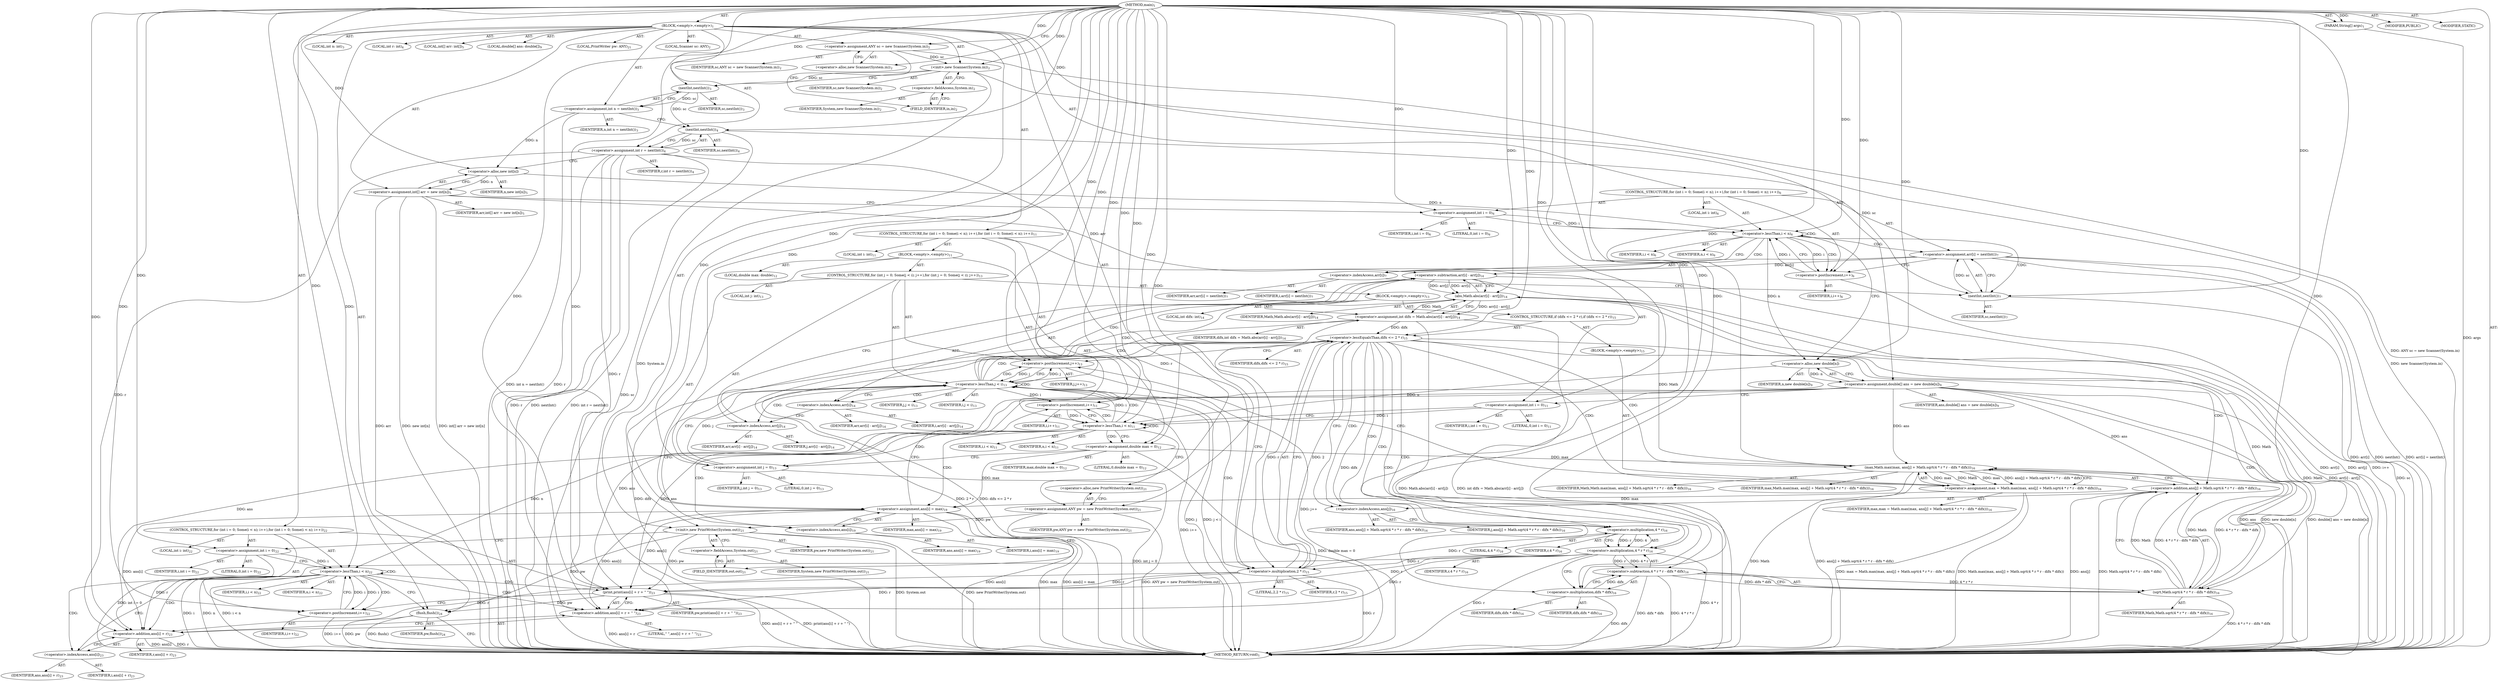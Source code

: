 digraph "main" {  
"21" [label = <(METHOD,main)<SUB>1</SUB>> ]
"22" [label = <(PARAM,String[] args)<SUB>1</SUB>> ]
"23" [label = <(BLOCK,&lt;empty&gt;,&lt;empty&gt;)<SUB>1</SUB>> ]
"4" [label = <(LOCAL,Scanner sc: ANY)<SUB>2</SUB>> ]
"24" [label = <(&lt;operator&gt;.assignment,ANY sc = new Scanner(System.in))<SUB>2</SUB>> ]
"25" [label = <(IDENTIFIER,sc,ANY sc = new Scanner(System.in))<SUB>2</SUB>> ]
"26" [label = <(&lt;operator&gt;.alloc,new Scanner(System.in))<SUB>2</SUB>> ]
"27" [label = <(&lt;init&gt;,new Scanner(System.in))<SUB>2</SUB>> ]
"3" [label = <(IDENTIFIER,sc,new Scanner(System.in))<SUB>2</SUB>> ]
"28" [label = <(&lt;operator&gt;.fieldAccess,System.in)<SUB>2</SUB>> ]
"29" [label = <(IDENTIFIER,System,new Scanner(System.in))<SUB>2</SUB>> ]
"30" [label = <(FIELD_IDENTIFIER,in,in)<SUB>2</SUB>> ]
"31" [label = <(LOCAL,int n: int)<SUB>3</SUB>> ]
"32" [label = <(&lt;operator&gt;.assignment,int n = nextInt())<SUB>3</SUB>> ]
"33" [label = <(IDENTIFIER,n,int n = nextInt())<SUB>3</SUB>> ]
"34" [label = <(nextInt,nextInt())<SUB>3</SUB>> ]
"35" [label = <(IDENTIFIER,sc,nextInt())<SUB>3</SUB>> ]
"36" [label = <(LOCAL,int r: int)<SUB>4</SUB>> ]
"37" [label = <(&lt;operator&gt;.assignment,int r = nextInt())<SUB>4</SUB>> ]
"38" [label = <(IDENTIFIER,r,int r = nextInt())<SUB>4</SUB>> ]
"39" [label = <(nextInt,nextInt())<SUB>4</SUB>> ]
"40" [label = <(IDENTIFIER,sc,nextInt())<SUB>4</SUB>> ]
"41" [label = <(LOCAL,int[] arr: int[])<SUB>5</SUB>> ]
"42" [label = <(&lt;operator&gt;.assignment,int[] arr = new int[n])<SUB>5</SUB>> ]
"43" [label = <(IDENTIFIER,arr,int[] arr = new int[n])<SUB>5</SUB>> ]
"44" [label = <(&lt;operator&gt;.alloc,new int[n])> ]
"45" [label = <(IDENTIFIER,n,new int[n])<SUB>5</SUB>> ]
"46" [label = <(CONTROL_STRUCTURE,for (int i = 0; Some(i &lt; n); i++),for (int i = 0; Some(i &lt; n); i++))<SUB>6</SUB>> ]
"47" [label = <(LOCAL,int i: int)<SUB>6</SUB>> ]
"48" [label = <(&lt;operator&gt;.assignment,int i = 0)<SUB>6</SUB>> ]
"49" [label = <(IDENTIFIER,i,int i = 0)<SUB>6</SUB>> ]
"50" [label = <(LITERAL,0,int i = 0)<SUB>6</SUB>> ]
"51" [label = <(&lt;operator&gt;.lessThan,i &lt; n)<SUB>6</SUB>> ]
"52" [label = <(IDENTIFIER,i,i &lt; n)<SUB>6</SUB>> ]
"53" [label = <(IDENTIFIER,n,i &lt; n)<SUB>6</SUB>> ]
"54" [label = <(&lt;operator&gt;.postIncrement,i++)<SUB>6</SUB>> ]
"55" [label = <(IDENTIFIER,i,i++)<SUB>6</SUB>> ]
"56" [label = <(&lt;operator&gt;.assignment,arr[i] = nextInt())<SUB>7</SUB>> ]
"57" [label = <(&lt;operator&gt;.indexAccess,arr[i])<SUB>7</SUB>> ]
"58" [label = <(IDENTIFIER,arr,arr[i] = nextInt())<SUB>7</SUB>> ]
"59" [label = <(IDENTIFIER,i,arr[i] = nextInt())<SUB>7</SUB>> ]
"60" [label = <(nextInt,nextInt())<SUB>7</SUB>> ]
"61" [label = <(IDENTIFIER,sc,nextInt())<SUB>7</SUB>> ]
"62" [label = <(LOCAL,double[] ans: double[])<SUB>9</SUB>> ]
"63" [label = <(&lt;operator&gt;.assignment,double[] ans = new double[n])<SUB>9</SUB>> ]
"64" [label = <(IDENTIFIER,ans,double[] ans = new double[n])<SUB>9</SUB>> ]
"65" [label = <(&lt;operator&gt;.alloc,new double[n])> ]
"66" [label = <(IDENTIFIER,n,new double[n])<SUB>9</SUB>> ]
"67" [label = <(CONTROL_STRUCTURE,for (int i = 0; Some(i &lt; n); i++),for (int i = 0; Some(i &lt; n); i++))<SUB>11</SUB>> ]
"68" [label = <(LOCAL,int i: int)<SUB>11</SUB>> ]
"69" [label = <(&lt;operator&gt;.assignment,int i = 0)<SUB>11</SUB>> ]
"70" [label = <(IDENTIFIER,i,int i = 0)<SUB>11</SUB>> ]
"71" [label = <(LITERAL,0,int i = 0)<SUB>11</SUB>> ]
"72" [label = <(&lt;operator&gt;.lessThan,i &lt; n)<SUB>11</SUB>> ]
"73" [label = <(IDENTIFIER,i,i &lt; n)<SUB>11</SUB>> ]
"74" [label = <(IDENTIFIER,n,i &lt; n)<SUB>11</SUB>> ]
"75" [label = <(&lt;operator&gt;.postIncrement,i++)<SUB>11</SUB>> ]
"76" [label = <(IDENTIFIER,i,i++)<SUB>11</SUB>> ]
"77" [label = <(BLOCK,&lt;empty&gt;,&lt;empty&gt;)<SUB>11</SUB>> ]
"78" [label = <(LOCAL,double max: double)<SUB>12</SUB>> ]
"79" [label = <(&lt;operator&gt;.assignment,double max = 0)<SUB>12</SUB>> ]
"80" [label = <(IDENTIFIER,max,double max = 0)<SUB>12</SUB>> ]
"81" [label = <(LITERAL,0,double max = 0)<SUB>12</SUB>> ]
"82" [label = <(CONTROL_STRUCTURE,for (int j = 0; Some(j &lt; i); j++),for (int j = 0; Some(j &lt; i); j++))<SUB>13</SUB>> ]
"83" [label = <(LOCAL,int j: int)<SUB>13</SUB>> ]
"84" [label = <(&lt;operator&gt;.assignment,int j = 0)<SUB>13</SUB>> ]
"85" [label = <(IDENTIFIER,j,int j = 0)<SUB>13</SUB>> ]
"86" [label = <(LITERAL,0,int j = 0)<SUB>13</SUB>> ]
"87" [label = <(&lt;operator&gt;.lessThan,j &lt; i)<SUB>13</SUB>> ]
"88" [label = <(IDENTIFIER,j,j &lt; i)<SUB>13</SUB>> ]
"89" [label = <(IDENTIFIER,i,j &lt; i)<SUB>13</SUB>> ]
"90" [label = <(&lt;operator&gt;.postIncrement,j++)<SUB>13</SUB>> ]
"91" [label = <(IDENTIFIER,j,j++)<SUB>13</SUB>> ]
"92" [label = <(BLOCK,&lt;empty&gt;,&lt;empty&gt;)<SUB>13</SUB>> ]
"93" [label = <(LOCAL,int difx: int)<SUB>14</SUB>> ]
"94" [label = <(&lt;operator&gt;.assignment,int difx = Math.abs(arr[i] - arr[j]))<SUB>14</SUB>> ]
"95" [label = <(IDENTIFIER,difx,int difx = Math.abs(arr[i] - arr[j]))<SUB>14</SUB>> ]
"96" [label = <(abs,Math.abs(arr[i] - arr[j]))<SUB>14</SUB>> ]
"97" [label = <(IDENTIFIER,Math,Math.abs(arr[i] - arr[j]))<SUB>14</SUB>> ]
"98" [label = <(&lt;operator&gt;.subtraction,arr[i] - arr[j])<SUB>14</SUB>> ]
"99" [label = <(&lt;operator&gt;.indexAccess,arr[i])<SUB>14</SUB>> ]
"100" [label = <(IDENTIFIER,arr,arr[i] - arr[j])<SUB>14</SUB>> ]
"101" [label = <(IDENTIFIER,i,arr[i] - arr[j])<SUB>14</SUB>> ]
"102" [label = <(&lt;operator&gt;.indexAccess,arr[j])<SUB>14</SUB>> ]
"103" [label = <(IDENTIFIER,arr,arr[i] - arr[j])<SUB>14</SUB>> ]
"104" [label = <(IDENTIFIER,j,arr[i] - arr[j])<SUB>14</SUB>> ]
"105" [label = <(CONTROL_STRUCTURE,if (difx &lt;= 2 * r),if (difx &lt;= 2 * r))<SUB>15</SUB>> ]
"106" [label = <(&lt;operator&gt;.lessEqualsThan,difx &lt;= 2 * r)<SUB>15</SUB>> ]
"107" [label = <(IDENTIFIER,difx,difx &lt;= 2 * r)<SUB>15</SUB>> ]
"108" [label = <(&lt;operator&gt;.multiplication,2 * r)<SUB>15</SUB>> ]
"109" [label = <(LITERAL,2,2 * r)<SUB>15</SUB>> ]
"110" [label = <(IDENTIFIER,r,2 * r)<SUB>15</SUB>> ]
"111" [label = <(BLOCK,&lt;empty&gt;,&lt;empty&gt;)<SUB>15</SUB>> ]
"112" [label = <(&lt;operator&gt;.assignment,max = Math.max(max, ans[j] + Math.sqrt(4 * r * r - difx * difx)))<SUB>16</SUB>> ]
"113" [label = <(IDENTIFIER,max,max = Math.max(max, ans[j] + Math.sqrt(4 * r * r - difx * difx)))<SUB>16</SUB>> ]
"114" [label = <(max,Math.max(max, ans[j] + Math.sqrt(4 * r * r - difx * difx)))<SUB>16</SUB>> ]
"115" [label = <(IDENTIFIER,Math,Math.max(max, ans[j] + Math.sqrt(4 * r * r - difx * difx)))<SUB>16</SUB>> ]
"116" [label = <(IDENTIFIER,max,Math.max(max, ans[j] + Math.sqrt(4 * r * r - difx * difx)))<SUB>16</SUB>> ]
"117" [label = <(&lt;operator&gt;.addition,ans[j] + Math.sqrt(4 * r * r - difx * difx))<SUB>16</SUB>> ]
"118" [label = <(&lt;operator&gt;.indexAccess,ans[j])<SUB>16</SUB>> ]
"119" [label = <(IDENTIFIER,ans,ans[j] + Math.sqrt(4 * r * r - difx * difx))<SUB>16</SUB>> ]
"120" [label = <(IDENTIFIER,j,ans[j] + Math.sqrt(4 * r * r - difx * difx))<SUB>16</SUB>> ]
"121" [label = <(sqrt,Math.sqrt(4 * r * r - difx * difx))<SUB>16</SUB>> ]
"122" [label = <(IDENTIFIER,Math,Math.sqrt(4 * r * r - difx * difx))<SUB>16</SUB>> ]
"123" [label = <(&lt;operator&gt;.subtraction,4 * r * r - difx * difx)<SUB>16</SUB>> ]
"124" [label = <(&lt;operator&gt;.multiplication,4 * r * r)<SUB>16</SUB>> ]
"125" [label = <(&lt;operator&gt;.multiplication,4 * r)<SUB>16</SUB>> ]
"126" [label = <(LITERAL,4,4 * r)<SUB>16</SUB>> ]
"127" [label = <(IDENTIFIER,r,4 * r)<SUB>16</SUB>> ]
"128" [label = <(IDENTIFIER,r,4 * r * r)<SUB>16</SUB>> ]
"129" [label = <(&lt;operator&gt;.multiplication,difx * difx)<SUB>16</SUB>> ]
"130" [label = <(IDENTIFIER,difx,difx * difx)<SUB>16</SUB>> ]
"131" [label = <(IDENTIFIER,difx,difx * difx)<SUB>16</SUB>> ]
"132" [label = <(&lt;operator&gt;.assignment,ans[i] = max)<SUB>19</SUB>> ]
"133" [label = <(&lt;operator&gt;.indexAccess,ans[i])<SUB>19</SUB>> ]
"134" [label = <(IDENTIFIER,ans,ans[i] = max)<SUB>19</SUB>> ]
"135" [label = <(IDENTIFIER,i,ans[i] = max)<SUB>19</SUB>> ]
"136" [label = <(IDENTIFIER,max,ans[i] = max)<SUB>19</SUB>> ]
"6" [label = <(LOCAL,PrintWriter pw: ANY)<SUB>21</SUB>> ]
"137" [label = <(&lt;operator&gt;.assignment,ANY pw = new PrintWriter(System.out))<SUB>21</SUB>> ]
"138" [label = <(IDENTIFIER,pw,ANY pw = new PrintWriter(System.out))<SUB>21</SUB>> ]
"139" [label = <(&lt;operator&gt;.alloc,new PrintWriter(System.out))<SUB>21</SUB>> ]
"140" [label = <(&lt;init&gt;,new PrintWriter(System.out))<SUB>21</SUB>> ]
"5" [label = <(IDENTIFIER,pw,new PrintWriter(System.out))<SUB>21</SUB>> ]
"141" [label = <(&lt;operator&gt;.fieldAccess,System.out)<SUB>21</SUB>> ]
"142" [label = <(IDENTIFIER,System,new PrintWriter(System.out))<SUB>21</SUB>> ]
"143" [label = <(FIELD_IDENTIFIER,out,out)<SUB>21</SUB>> ]
"144" [label = <(CONTROL_STRUCTURE,for (int i = 0; Some(i &lt; n); i++),for (int i = 0; Some(i &lt; n); i++))<SUB>22</SUB>> ]
"145" [label = <(LOCAL,int i: int)<SUB>22</SUB>> ]
"146" [label = <(&lt;operator&gt;.assignment,int i = 0)<SUB>22</SUB>> ]
"147" [label = <(IDENTIFIER,i,int i = 0)<SUB>22</SUB>> ]
"148" [label = <(LITERAL,0,int i = 0)<SUB>22</SUB>> ]
"149" [label = <(&lt;operator&gt;.lessThan,i &lt; n)<SUB>22</SUB>> ]
"150" [label = <(IDENTIFIER,i,i &lt; n)<SUB>22</SUB>> ]
"151" [label = <(IDENTIFIER,n,i &lt; n)<SUB>22</SUB>> ]
"152" [label = <(&lt;operator&gt;.postIncrement,i++)<SUB>22</SUB>> ]
"153" [label = <(IDENTIFIER,i,i++)<SUB>22</SUB>> ]
"154" [label = <(print,print(ans[i] + r + &quot; &quot;))<SUB>23</SUB>> ]
"155" [label = <(IDENTIFIER,pw,print(ans[i] + r + &quot; &quot;))<SUB>23</SUB>> ]
"156" [label = <(&lt;operator&gt;.addition,ans[i] + r + &quot; &quot;)<SUB>23</SUB>> ]
"157" [label = <(&lt;operator&gt;.addition,ans[i] + r)<SUB>23</SUB>> ]
"158" [label = <(&lt;operator&gt;.indexAccess,ans[i])<SUB>23</SUB>> ]
"159" [label = <(IDENTIFIER,ans,ans[i] + r)<SUB>23</SUB>> ]
"160" [label = <(IDENTIFIER,i,ans[i] + r)<SUB>23</SUB>> ]
"161" [label = <(IDENTIFIER,r,ans[i] + r)<SUB>23</SUB>> ]
"162" [label = <(LITERAL,&quot; &quot;,ans[i] + r + &quot; &quot;)<SUB>23</SUB>> ]
"163" [label = <(flush,flush())<SUB>24</SUB>> ]
"164" [label = <(IDENTIFIER,pw,flush())<SUB>24</SUB>> ]
"165" [label = <(MODIFIER,PUBLIC)> ]
"166" [label = <(MODIFIER,STATIC)> ]
"167" [label = <(METHOD_RETURN,void)<SUB>1</SUB>> ]
  "21" -> "22"  [ label = "AST: "] 
  "21" -> "23"  [ label = "AST: "] 
  "21" -> "165"  [ label = "AST: "] 
  "21" -> "166"  [ label = "AST: "] 
  "21" -> "167"  [ label = "AST: "] 
  "23" -> "4"  [ label = "AST: "] 
  "23" -> "24"  [ label = "AST: "] 
  "23" -> "27"  [ label = "AST: "] 
  "23" -> "31"  [ label = "AST: "] 
  "23" -> "32"  [ label = "AST: "] 
  "23" -> "36"  [ label = "AST: "] 
  "23" -> "37"  [ label = "AST: "] 
  "23" -> "41"  [ label = "AST: "] 
  "23" -> "42"  [ label = "AST: "] 
  "23" -> "46"  [ label = "AST: "] 
  "23" -> "62"  [ label = "AST: "] 
  "23" -> "63"  [ label = "AST: "] 
  "23" -> "67"  [ label = "AST: "] 
  "23" -> "6"  [ label = "AST: "] 
  "23" -> "137"  [ label = "AST: "] 
  "23" -> "140"  [ label = "AST: "] 
  "23" -> "144"  [ label = "AST: "] 
  "23" -> "163"  [ label = "AST: "] 
  "24" -> "25"  [ label = "AST: "] 
  "24" -> "26"  [ label = "AST: "] 
  "27" -> "3"  [ label = "AST: "] 
  "27" -> "28"  [ label = "AST: "] 
  "28" -> "29"  [ label = "AST: "] 
  "28" -> "30"  [ label = "AST: "] 
  "32" -> "33"  [ label = "AST: "] 
  "32" -> "34"  [ label = "AST: "] 
  "34" -> "35"  [ label = "AST: "] 
  "37" -> "38"  [ label = "AST: "] 
  "37" -> "39"  [ label = "AST: "] 
  "39" -> "40"  [ label = "AST: "] 
  "42" -> "43"  [ label = "AST: "] 
  "42" -> "44"  [ label = "AST: "] 
  "44" -> "45"  [ label = "AST: "] 
  "46" -> "47"  [ label = "AST: "] 
  "46" -> "48"  [ label = "AST: "] 
  "46" -> "51"  [ label = "AST: "] 
  "46" -> "54"  [ label = "AST: "] 
  "46" -> "56"  [ label = "AST: "] 
  "48" -> "49"  [ label = "AST: "] 
  "48" -> "50"  [ label = "AST: "] 
  "51" -> "52"  [ label = "AST: "] 
  "51" -> "53"  [ label = "AST: "] 
  "54" -> "55"  [ label = "AST: "] 
  "56" -> "57"  [ label = "AST: "] 
  "56" -> "60"  [ label = "AST: "] 
  "57" -> "58"  [ label = "AST: "] 
  "57" -> "59"  [ label = "AST: "] 
  "60" -> "61"  [ label = "AST: "] 
  "63" -> "64"  [ label = "AST: "] 
  "63" -> "65"  [ label = "AST: "] 
  "65" -> "66"  [ label = "AST: "] 
  "67" -> "68"  [ label = "AST: "] 
  "67" -> "69"  [ label = "AST: "] 
  "67" -> "72"  [ label = "AST: "] 
  "67" -> "75"  [ label = "AST: "] 
  "67" -> "77"  [ label = "AST: "] 
  "69" -> "70"  [ label = "AST: "] 
  "69" -> "71"  [ label = "AST: "] 
  "72" -> "73"  [ label = "AST: "] 
  "72" -> "74"  [ label = "AST: "] 
  "75" -> "76"  [ label = "AST: "] 
  "77" -> "78"  [ label = "AST: "] 
  "77" -> "79"  [ label = "AST: "] 
  "77" -> "82"  [ label = "AST: "] 
  "77" -> "132"  [ label = "AST: "] 
  "79" -> "80"  [ label = "AST: "] 
  "79" -> "81"  [ label = "AST: "] 
  "82" -> "83"  [ label = "AST: "] 
  "82" -> "84"  [ label = "AST: "] 
  "82" -> "87"  [ label = "AST: "] 
  "82" -> "90"  [ label = "AST: "] 
  "82" -> "92"  [ label = "AST: "] 
  "84" -> "85"  [ label = "AST: "] 
  "84" -> "86"  [ label = "AST: "] 
  "87" -> "88"  [ label = "AST: "] 
  "87" -> "89"  [ label = "AST: "] 
  "90" -> "91"  [ label = "AST: "] 
  "92" -> "93"  [ label = "AST: "] 
  "92" -> "94"  [ label = "AST: "] 
  "92" -> "105"  [ label = "AST: "] 
  "94" -> "95"  [ label = "AST: "] 
  "94" -> "96"  [ label = "AST: "] 
  "96" -> "97"  [ label = "AST: "] 
  "96" -> "98"  [ label = "AST: "] 
  "98" -> "99"  [ label = "AST: "] 
  "98" -> "102"  [ label = "AST: "] 
  "99" -> "100"  [ label = "AST: "] 
  "99" -> "101"  [ label = "AST: "] 
  "102" -> "103"  [ label = "AST: "] 
  "102" -> "104"  [ label = "AST: "] 
  "105" -> "106"  [ label = "AST: "] 
  "105" -> "111"  [ label = "AST: "] 
  "106" -> "107"  [ label = "AST: "] 
  "106" -> "108"  [ label = "AST: "] 
  "108" -> "109"  [ label = "AST: "] 
  "108" -> "110"  [ label = "AST: "] 
  "111" -> "112"  [ label = "AST: "] 
  "112" -> "113"  [ label = "AST: "] 
  "112" -> "114"  [ label = "AST: "] 
  "114" -> "115"  [ label = "AST: "] 
  "114" -> "116"  [ label = "AST: "] 
  "114" -> "117"  [ label = "AST: "] 
  "117" -> "118"  [ label = "AST: "] 
  "117" -> "121"  [ label = "AST: "] 
  "118" -> "119"  [ label = "AST: "] 
  "118" -> "120"  [ label = "AST: "] 
  "121" -> "122"  [ label = "AST: "] 
  "121" -> "123"  [ label = "AST: "] 
  "123" -> "124"  [ label = "AST: "] 
  "123" -> "129"  [ label = "AST: "] 
  "124" -> "125"  [ label = "AST: "] 
  "124" -> "128"  [ label = "AST: "] 
  "125" -> "126"  [ label = "AST: "] 
  "125" -> "127"  [ label = "AST: "] 
  "129" -> "130"  [ label = "AST: "] 
  "129" -> "131"  [ label = "AST: "] 
  "132" -> "133"  [ label = "AST: "] 
  "132" -> "136"  [ label = "AST: "] 
  "133" -> "134"  [ label = "AST: "] 
  "133" -> "135"  [ label = "AST: "] 
  "137" -> "138"  [ label = "AST: "] 
  "137" -> "139"  [ label = "AST: "] 
  "140" -> "5"  [ label = "AST: "] 
  "140" -> "141"  [ label = "AST: "] 
  "141" -> "142"  [ label = "AST: "] 
  "141" -> "143"  [ label = "AST: "] 
  "144" -> "145"  [ label = "AST: "] 
  "144" -> "146"  [ label = "AST: "] 
  "144" -> "149"  [ label = "AST: "] 
  "144" -> "152"  [ label = "AST: "] 
  "144" -> "154"  [ label = "AST: "] 
  "146" -> "147"  [ label = "AST: "] 
  "146" -> "148"  [ label = "AST: "] 
  "149" -> "150"  [ label = "AST: "] 
  "149" -> "151"  [ label = "AST: "] 
  "152" -> "153"  [ label = "AST: "] 
  "154" -> "155"  [ label = "AST: "] 
  "154" -> "156"  [ label = "AST: "] 
  "156" -> "157"  [ label = "AST: "] 
  "156" -> "162"  [ label = "AST: "] 
  "157" -> "158"  [ label = "AST: "] 
  "157" -> "161"  [ label = "AST: "] 
  "158" -> "159"  [ label = "AST: "] 
  "158" -> "160"  [ label = "AST: "] 
  "163" -> "164"  [ label = "AST: "] 
  "24" -> "30"  [ label = "CFG: "] 
  "27" -> "34"  [ label = "CFG: "] 
  "32" -> "39"  [ label = "CFG: "] 
  "37" -> "44"  [ label = "CFG: "] 
  "42" -> "48"  [ label = "CFG: "] 
  "63" -> "69"  [ label = "CFG: "] 
  "137" -> "143"  [ label = "CFG: "] 
  "140" -> "146"  [ label = "CFG: "] 
  "163" -> "167"  [ label = "CFG: "] 
  "26" -> "24"  [ label = "CFG: "] 
  "28" -> "27"  [ label = "CFG: "] 
  "34" -> "32"  [ label = "CFG: "] 
  "39" -> "37"  [ label = "CFG: "] 
  "44" -> "42"  [ label = "CFG: "] 
  "48" -> "51"  [ label = "CFG: "] 
  "51" -> "57"  [ label = "CFG: "] 
  "51" -> "65"  [ label = "CFG: "] 
  "54" -> "51"  [ label = "CFG: "] 
  "56" -> "54"  [ label = "CFG: "] 
  "65" -> "63"  [ label = "CFG: "] 
  "69" -> "72"  [ label = "CFG: "] 
  "72" -> "79"  [ label = "CFG: "] 
  "72" -> "139"  [ label = "CFG: "] 
  "75" -> "72"  [ label = "CFG: "] 
  "139" -> "137"  [ label = "CFG: "] 
  "141" -> "140"  [ label = "CFG: "] 
  "146" -> "149"  [ label = "CFG: "] 
  "149" -> "158"  [ label = "CFG: "] 
  "149" -> "163"  [ label = "CFG: "] 
  "152" -> "149"  [ label = "CFG: "] 
  "154" -> "152"  [ label = "CFG: "] 
  "30" -> "28"  [ label = "CFG: "] 
  "57" -> "60"  [ label = "CFG: "] 
  "60" -> "56"  [ label = "CFG: "] 
  "79" -> "84"  [ label = "CFG: "] 
  "132" -> "75"  [ label = "CFG: "] 
  "143" -> "141"  [ label = "CFG: "] 
  "156" -> "154"  [ label = "CFG: "] 
  "84" -> "87"  [ label = "CFG: "] 
  "87" -> "99"  [ label = "CFG: "] 
  "87" -> "133"  [ label = "CFG: "] 
  "90" -> "87"  [ label = "CFG: "] 
  "133" -> "132"  [ label = "CFG: "] 
  "157" -> "156"  [ label = "CFG: "] 
  "94" -> "108"  [ label = "CFG: "] 
  "158" -> "157"  [ label = "CFG: "] 
  "96" -> "94"  [ label = "CFG: "] 
  "106" -> "118"  [ label = "CFG: "] 
  "106" -> "90"  [ label = "CFG: "] 
  "98" -> "96"  [ label = "CFG: "] 
  "108" -> "106"  [ label = "CFG: "] 
  "112" -> "90"  [ label = "CFG: "] 
  "99" -> "102"  [ label = "CFG: "] 
  "102" -> "98"  [ label = "CFG: "] 
  "114" -> "112"  [ label = "CFG: "] 
  "117" -> "114"  [ label = "CFG: "] 
  "118" -> "125"  [ label = "CFG: "] 
  "121" -> "117"  [ label = "CFG: "] 
  "123" -> "121"  [ label = "CFG: "] 
  "124" -> "129"  [ label = "CFG: "] 
  "129" -> "123"  [ label = "CFG: "] 
  "125" -> "124"  [ label = "CFG: "] 
  "21" -> "26"  [ label = "CFG: "] 
  "22" -> "167"  [ label = "DDG: args"] 
  "24" -> "167"  [ label = "DDG: ANY sc = new Scanner(System.in)"] 
  "27" -> "167"  [ label = "DDG: System.in"] 
  "27" -> "167"  [ label = "DDG: new Scanner(System.in)"] 
  "32" -> "167"  [ label = "DDG: int n = nextInt()"] 
  "37" -> "167"  [ label = "DDG: r"] 
  "39" -> "167"  [ label = "DDG: sc"] 
  "37" -> "167"  [ label = "DDG: nextInt()"] 
  "37" -> "167"  [ label = "DDG: int r = nextInt()"] 
  "42" -> "167"  [ label = "DDG: arr"] 
  "42" -> "167"  [ label = "DDG: new int[n]"] 
  "42" -> "167"  [ label = "DDG: int[] arr = new int[n]"] 
  "63" -> "167"  [ label = "DDG: ans"] 
  "63" -> "167"  [ label = "DDG: new double[n]"] 
  "63" -> "167"  [ label = "DDG: double[] ans = new double[n]"] 
  "137" -> "167"  [ label = "DDG: ANY pw = new PrintWriter(System.out)"] 
  "140" -> "167"  [ label = "DDG: System.out"] 
  "140" -> "167"  [ label = "DDG: new PrintWriter(System.out)"] 
  "146" -> "167"  [ label = "DDG: int i = 0"] 
  "149" -> "167"  [ label = "DDG: i"] 
  "149" -> "167"  [ label = "DDG: n"] 
  "149" -> "167"  [ label = "DDG: i &lt; n"] 
  "163" -> "167"  [ label = "DDG: pw"] 
  "163" -> "167"  [ label = "DDG: flush()"] 
  "157" -> "167"  [ label = "DDG: ans[i]"] 
  "157" -> "167"  [ label = "DDG: r"] 
  "156" -> "167"  [ label = "DDG: ans[i] + r"] 
  "154" -> "167"  [ label = "DDG: ans[i] + r + &quot; &quot;"] 
  "154" -> "167"  [ label = "DDG: print(ans[i] + r + &quot; &quot;)"] 
  "152" -> "167"  [ label = "DDG: i++"] 
  "79" -> "167"  [ label = "DDG: double max = 0"] 
  "84" -> "167"  [ label = "DDG: int j = 0"] 
  "87" -> "167"  [ label = "DDG: j"] 
  "87" -> "167"  [ label = "DDG: j &lt; i"] 
  "132" -> "167"  [ label = "DDG: ans[i]"] 
  "132" -> "167"  [ label = "DDG: max"] 
  "132" -> "167"  [ label = "DDG: ans[i] = max"] 
  "75" -> "167"  [ label = "DDG: i++"] 
  "96" -> "167"  [ label = "DDG: Math"] 
  "98" -> "167"  [ label = "DDG: arr[i]"] 
  "98" -> "167"  [ label = "DDG: arr[j]"] 
  "96" -> "167"  [ label = "DDG: arr[i] - arr[j]"] 
  "94" -> "167"  [ label = "DDG: Math.abs(arr[i] - arr[j])"] 
  "94" -> "167"  [ label = "DDG: int difx = Math.abs(arr[i] - arr[j])"] 
  "106" -> "167"  [ label = "DDG: difx"] 
  "108" -> "167"  [ label = "DDG: r"] 
  "106" -> "167"  [ label = "DDG: 2 * r"] 
  "106" -> "167"  [ label = "DDG: difx &lt;= 2 * r"] 
  "114" -> "167"  [ label = "DDG: Math"] 
  "117" -> "167"  [ label = "DDG: ans[j]"] 
  "124" -> "167"  [ label = "DDG: 4 * r"] 
  "124" -> "167"  [ label = "DDG: r"] 
  "123" -> "167"  [ label = "DDG: 4 * r * r"] 
  "129" -> "167"  [ label = "DDG: difx"] 
  "123" -> "167"  [ label = "DDG: difx * difx"] 
  "121" -> "167"  [ label = "DDG: 4 * r * r - difx * difx"] 
  "117" -> "167"  [ label = "DDG: Math.sqrt(4 * r * r - difx * difx)"] 
  "114" -> "167"  [ label = "DDG: ans[j] + Math.sqrt(4 * r * r - difx * difx)"] 
  "112" -> "167"  [ label = "DDG: Math.max(max, ans[j] + Math.sqrt(4 * r * r - difx * difx))"] 
  "112" -> "167"  [ label = "DDG: max = Math.max(max, ans[j] + Math.sqrt(4 * r * r - difx * difx))"] 
  "90" -> "167"  [ label = "DDG: j++"] 
  "56" -> "167"  [ label = "DDG: arr[i]"] 
  "60" -> "167"  [ label = "DDG: sc"] 
  "56" -> "167"  [ label = "DDG: nextInt()"] 
  "56" -> "167"  [ label = "DDG: arr[i] = nextInt()"] 
  "54" -> "167"  [ label = "DDG: i++"] 
  "21" -> "22"  [ label = "DDG: "] 
  "21" -> "24"  [ label = "DDG: "] 
  "34" -> "32"  [ label = "DDG: sc"] 
  "39" -> "37"  [ label = "DDG: sc"] 
  "44" -> "42"  [ label = "DDG: n"] 
  "65" -> "63"  [ label = "DDG: n"] 
  "21" -> "137"  [ label = "DDG: "] 
  "24" -> "27"  [ label = "DDG: sc"] 
  "21" -> "27"  [ label = "DDG: "] 
  "21" -> "48"  [ label = "DDG: "] 
  "60" -> "56"  [ label = "DDG: sc"] 
  "21" -> "69"  [ label = "DDG: "] 
  "137" -> "140"  [ label = "DDG: pw"] 
  "21" -> "140"  [ label = "DDG: "] 
  "21" -> "146"  [ label = "DDG: "] 
  "140" -> "163"  [ label = "DDG: pw"] 
  "154" -> "163"  [ label = "DDG: pw"] 
  "21" -> "163"  [ label = "DDG: "] 
  "27" -> "34"  [ label = "DDG: sc"] 
  "21" -> "34"  [ label = "DDG: "] 
  "34" -> "39"  [ label = "DDG: sc"] 
  "21" -> "39"  [ label = "DDG: "] 
  "32" -> "44"  [ label = "DDG: n"] 
  "21" -> "44"  [ label = "DDG: "] 
  "48" -> "51"  [ label = "DDG: i"] 
  "54" -> "51"  [ label = "DDG: i"] 
  "21" -> "51"  [ label = "DDG: "] 
  "44" -> "51"  [ label = "DDG: n"] 
  "51" -> "54"  [ label = "DDG: i"] 
  "21" -> "54"  [ label = "DDG: "] 
  "51" -> "65"  [ label = "DDG: n"] 
  "21" -> "65"  [ label = "DDG: "] 
  "69" -> "72"  [ label = "DDG: i"] 
  "75" -> "72"  [ label = "DDG: i"] 
  "21" -> "72"  [ label = "DDG: "] 
  "65" -> "72"  [ label = "DDG: n"] 
  "87" -> "75"  [ label = "DDG: i"] 
  "21" -> "75"  [ label = "DDG: "] 
  "21" -> "79"  [ label = "DDG: "] 
  "79" -> "132"  [ label = "DDG: max"] 
  "112" -> "132"  [ label = "DDG: max"] 
  "21" -> "132"  [ label = "DDG: "] 
  "146" -> "149"  [ label = "DDG: i"] 
  "152" -> "149"  [ label = "DDG: i"] 
  "21" -> "149"  [ label = "DDG: "] 
  "72" -> "149"  [ label = "DDG: n"] 
  "149" -> "152"  [ label = "DDG: i"] 
  "21" -> "152"  [ label = "DDG: "] 
  "140" -> "154"  [ label = "DDG: pw"] 
  "21" -> "154"  [ label = "DDG: "] 
  "63" -> "154"  [ label = "DDG: ans"] 
  "132" -> "154"  [ label = "DDG: ans[i]"] 
  "37" -> "154"  [ label = "DDG: r"] 
  "108" -> "154"  [ label = "DDG: r"] 
  "124" -> "154"  [ label = "DDG: r"] 
  "39" -> "60"  [ label = "DDG: sc"] 
  "21" -> "60"  [ label = "DDG: "] 
  "21" -> "84"  [ label = "DDG: "] 
  "63" -> "156"  [ label = "DDG: ans"] 
  "132" -> "156"  [ label = "DDG: ans[i]"] 
  "37" -> "156"  [ label = "DDG: r"] 
  "108" -> "156"  [ label = "DDG: r"] 
  "124" -> "156"  [ label = "DDG: r"] 
  "21" -> "156"  [ label = "DDG: "] 
  "84" -> "87"  [ label = "DDG: j"] 
  "90" -> "87"  [ label = "DDG: j"] 
  "21" -> "87"  [ label = "DDG: "] 
  "72" -> "87"  [ label = "DDG: i"] 
  "87" -> "90"  [ label = "DDG: j"] 
  "21" -> "90"  [ label = "DDG: "] 
  "96" -> "94"  [ label = "DDG: Math"] 
  "96" -> "94"  [ label = "DDG: arr[i] - arr[j]"] 
  "63" -> "157"  [ label = "DDG: ans"] 
  "132" -> "157"  [ label = "DDG: ans[i]"] 
  "37" -> "157"  [ label = "DDG: r"] 
  "108" -> "157"  [ label = "DDG: r"] 
  "124" -> "157"  [ label = "DDG: r"] 
  "21" -> "157"  [ label = "DDG: "] 
  "114" -> "96"  [ label = "DDG: Math"] 
  "21" -> "96"  [ label = "DDG: "] 
  "98" -> "96"  [ label = "DDG: arr[i]"] 
  "98" -> "96"  [ label = "DDG: arr[j]"] 
  "94" -> "106"  [ label = "DDG: difx"] 
  "21" -> "106"  [ label = "DDG: "] 
  "108" -> "106"  [ label = "DDG: 2"] 
  "108" -> "106"  [ label = "DDG: r"] 
  "114" -> "112"  [ label = "DDG: Math"] 
  "114" -> "112"  [ label = "DDG: max"] 
  "114" -> "112"  [ label = "DDG: ans[j] + Math.sqrt(4 * r * r - difx * difx)"] 
  "42" -> "98"  [ label = "DDG: arr"] 
  "56" -> "98"  [ label = "DDG: arr[i]"] 
  "21" -> "108"  [ label = "DDG: "] 
  "37" -> "108"  [ label = "DDG: r"] 
  "124" -> "108"  [ label = "DDG: r"] 
  "121" -> "114"  [ label = "DDG: Math"] 
  "21" -> "114"  [ label = "DDG: "] 
  "79" -> "114"  [ label = "DDG: max"] 
  "112" -> "114"  [ label = "DDG: max"] 
  "63" -> "114"  [ label = "DDG: ans"] 
  "121" -> "114"  [ label = "DDG: 4 * r * r - difx * difx"] 
  "63" -> "117"  [ label = "DDG: ans"] 
  "121" -> "117"  [ label = "DDG: Math"] 
  "121" -> "117"  [ label = "DDG: 4 * r * r - difx * difx"] 
  "96" -> "121"  [ label = "DDG: Math"] 
  "21" -> "121"  [ label = "DDG: "] 
  "123" -> "121"  [ label = "DDG: 4 * r * r"] 
  "123" -> "121"  [ label = "DDG: difx * difx"] 
  "124" -> "123"  [ label = "DDG: 4 * r"] 
  "124" -> "123"  [ label = "DDG: r"] 
  "129" -> "123"  [ label = "DDG: difx"] 
  "125" -> "124"  [ label = "DDG: 4"] 
  "125" -> "124"  [ label = "DDG: r"] 
  "21" -> "124"  [ label = "DDG: "] 
  "106" -> "129"  [ label = "DDG: difx"] 
  "21" -> "129"  [ label = "DDG: "] 
  "21" -> "125"  [ label = "DDG: "] 
  "108" -> "125"  [ label = "DDG: r"] 
  "51" -> "60"  [ label = "CDG: "] 
  "51" -> "51"  [ label = "CDG: "] 
  "51" -> "57"  [ label = "CDG: "] 
  "51" -> "56"  [ label = "CDG: "] 
  "51" -> "54"  [ label = "CDG: "] 
  "72" -> "75"  [ label = "CDG: "] 
  "72" -> "84"  [ label = "CDG: "] 
  "72" -> "72"  [ label = "CDG: "] 
  "72" -> "132"  [ label = "CDG: "] 
  "72" -> "87"  [ label = "CDG: "] 
  "72" -> "79"  [ label = "CDG: "] 
  "72" -> "133"  [ label = "CDG: "] 
  "149" -> "154"  [ label = "CDG: "] 
  "149" -> "149"  [ label = "CDG: "] 
  "149" -> "157"  [ label = "CDG: "] 
  "149" -> "152"  [ label = "CDG: "] 
  "149" -> "156"  [ label = "CDG: "] 
  "149" -> "158"  [ label = "CDG: "] 
  "87" -> "94"  [ label = "CDG: "] 
  "87" -> "96"  [ label = "CDG: "] 
  "87" -> "98"  [ label = "CDG: "] 
  "87" -> "99"  [ label = "CDG: "] 
  "87" -> "102"  [ label = "CDG: "] 
  "87" -> "106"  [ label = "CDG: "] 
  "87" -> "87"  [ label = "CDG: "] 
  "87" -> "90"  [ label = "CDG: "] 
  "87" -> "108"  [ label = "CDG: "] 
  "106" -> "114"  [ label = "CDG: "] 
  "106" -> "121"  [ label = "CDG: "] 
  "106" -> "123"  [ label = "CDG: "] 
  "106" -> "112"  [ label = "CDG: "] 
  "106" -> "129"  [ label = "CDG: "] 
  "106" -> "118"  [ label = "CDG: "] 
  "106" -> "117"  [ label = "CDG: "] 
  "106" -> "124"  [ label = "CDG: "] 
  "106" -> "125"  [ label = "CDG: "] 
}
